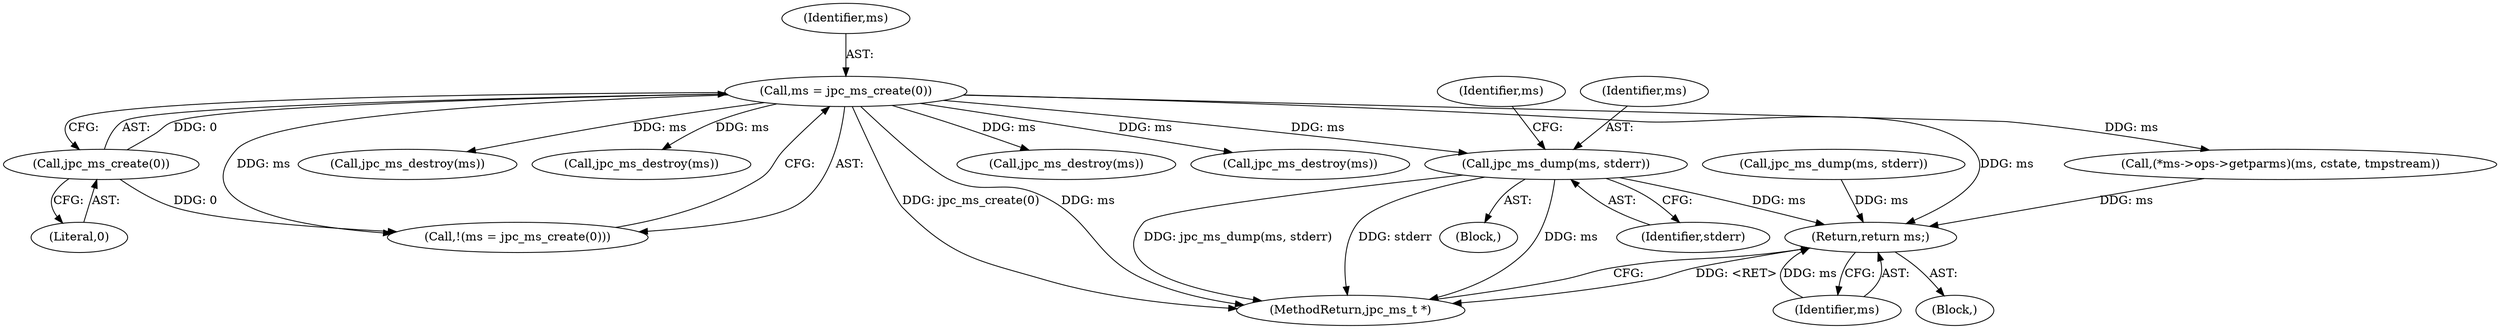 digraph "0_jasper_d42b2388f7f8e0332c846675133acea151fc557a_34@pointer" {
"1000285" [label="(Call,jpc_ms_dump(ms, stderr))"];
"1000121" [label="(Call,ms = jpc_ms_create(0))"];
"1000123" [label="(Call,jpc_ms_create(0))"];
"1000306" [label="(Return,return ms;)"];
"1000306" [label="(Return,return ms;)"];
"1000307" [label="(Identifier,ms)"];
"1000291" [label="(Identifier,ms)"];
"1000285" [label="(Call,jpc_ms_dump(ms, stderr))"];
"1000186" [label="(Call,jpc_ms_destroy(ms))"];
"1000203" [label="(Call,jpc_ms_destroy(ms))"];
"1000287" [label="(Identifier,stderr)"];
"1000120" [label="(Call,!(ms = jpc_ms_create(0)))"];
"1000308" [label="(MethodReturn,jpc_ms_t *)"];
"1000250" [label="(Call,jpc_ms_dump(ms, stderr))"];
"1000284" [label="(Block,)"];
"1000121" [label="(Call,ms = jpc_ms_create(0))"];
"1000123" [label="(Call,jpc_ms_create(0))"];
"1000224" [label="(Call,jpc_ms_destroy(ms))"];
"1000148" [label="(Call,jpc_ms_destroy(ms))"];
"1000124" [label="(Literal,0)"];
"1000122" [label="(Identifier,ms)"];
"1000115" [label="(Block,)"];
"1000286" [label="(Identifier,ms)"];
"1000229" [label="(Call,(*ms->ops->getparms)(ms, cstate, tmpstream))"];
"1000285" -> "1000284"  [label="AST: "];
"1000285" -> "1000287"  [label="CFG: "];
"1000286" -> "1000285"  [label="AST: "];
"1000287" -> "1000285"  [label="AST: "];
"1000291" -> "1000285"  [label="CFG: "];
"1000285" -> "1000308"  [label="DDG: ms"];
"1000285" -> "1000308"  [label="DDG: jpc_ms_dump(ms, stderr)"];
"1000285" -> "1000308"  [label="DDG: stderr"];
"1000121" -> "1000285"  [label="DDG: ms"];
"1000285" -> "1000306"  [label="DDG: ms"];
"1000121" -> "1000120"  [label="AST: "];
"1000121" -> "1000123"  [label="CFG: "];
"1000122" -> "1000121"  [label="AST: "];
"1000123" -> "1000121"  [label="AST: "];
"1000120" -> "1000121"  [label="CFG: "];
"1000121" -> "1000308"  [label="DDG: jpc_ms_create(0)"];
"1000121" -> "1000308"  [label="DDG: ms"];
"1000121" -> "1000120"  [label="DDG: ms"];
"1000123" -> "1000121"  [label="DDG: 0"];
"1000121" -> "1000148"  [label="DDG: ms"];
"1000121" -> "1000186"  [label="DDG: ms"];
"1000121" -> "1000203"  [label="DDG: ms"];
"1000121" -> "1000224"  [label="DDG: ms"];
"1000121" -> "1000229"  [label="DDG: ms"];
"1000121" -> "1000306"  [label="DDG: ms"];
"1000123" -> "1000124"  [label="CFG: "];
"1000124" -> "1000123"  [label="AST: "];
"1000123" -> "1000120"  [label="DDG: 0"];
"1000306" -> "1000115"  [label="AST: "];
"1000306" -> "1000307"  [label="CFG: "];
"1000307" -> "1000306"  [label="AST: "];
"1000308" -> "1000306"  [label="CFG: "];
"1000306" -> "1000308"  [label="DDG: <RET>"];
"1000307" -> "1000306"  [label="DDG: ms"];
"1000250" -> "1000306"  [label="DDG: ms"];
"1000229" -> "1000306"  [label="DDG: ms"];
}
